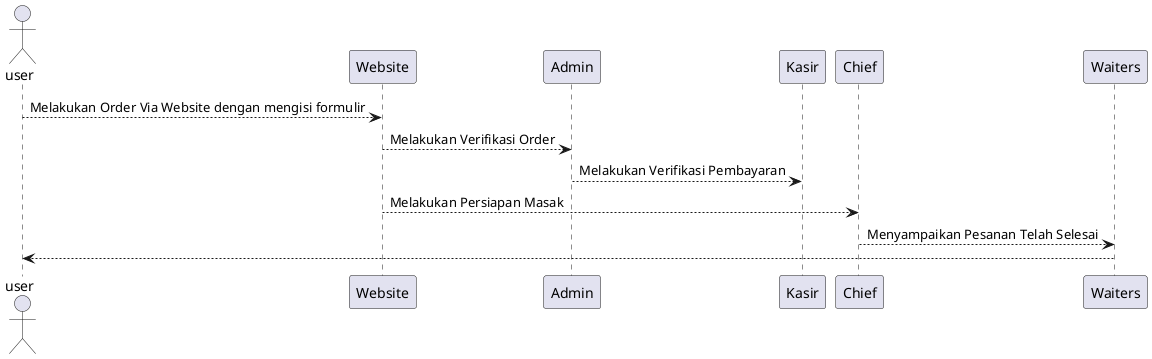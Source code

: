 @startuml

actor user

participant "Website" as W
participant "Admin" as A
participant "Kasir" as K
participant "Chief" as C
participant "Waiters" as wt

user --> W: Melakukan Order Via Website dengan mengisi formulir
W --> A: Melakukan Verifikasi Order
A --> K: Melakukan Verifikasi Pembayaran
W --> C: Melakukan Persiapan Masak
C --> wt: Menyampaikan Pesanan Telah Selesai
wt --> user

@enduml